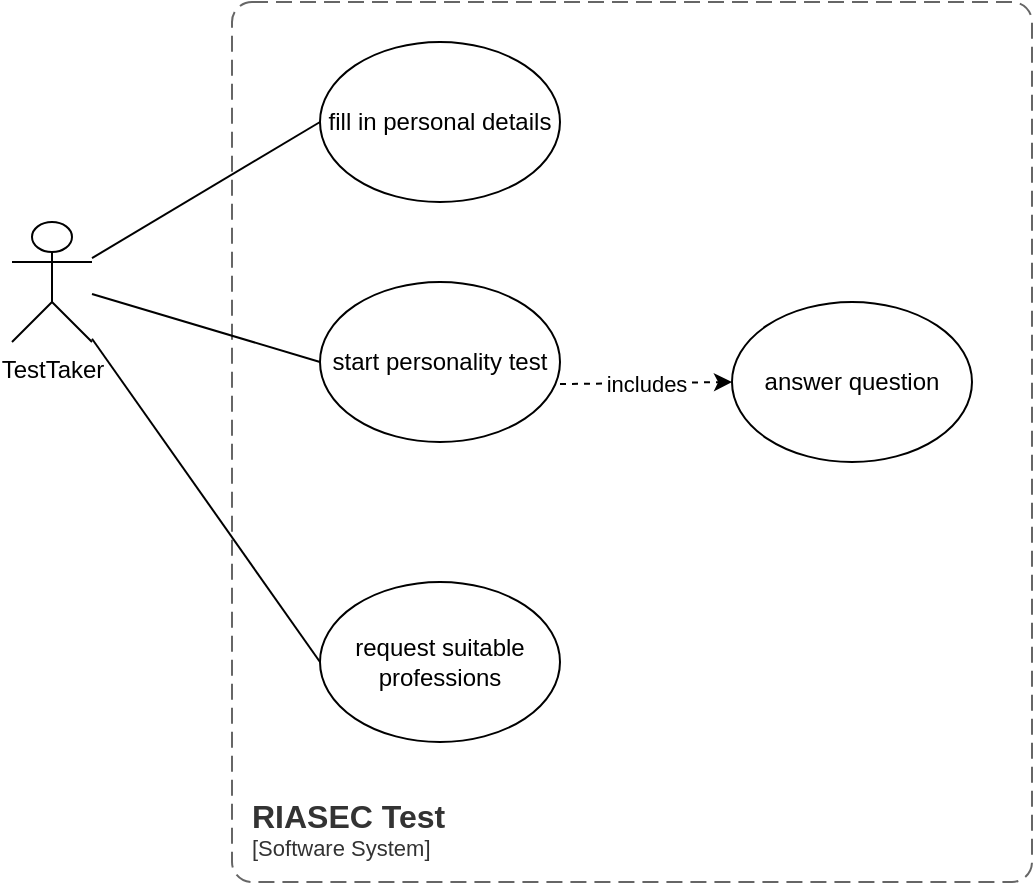 <mxfile version="21.2.6" type="device">
  <diagram name="Seite-1" id="0uur3mEKQhlQIUopSt0Y">
    <mxGraphModel dx="954" dy="650" grid="1" gridSize="10" guides="1" tooltips="1" connect="1" arrows="1" fold="1" page="1" pageScale="1" pageWidth="827" pageHeight="1169" math="0" shadow="0">
      <root>
        <mxCell id="0" />
        <mxCell id="1" parent="0" />
        <mxCell id="ncLUwEc0d5XYNatpZDxc-1" value="TestTaker" style="shape=umlActor;verticalLabelPosition=bottom;verticalAlign=top;html=1;outlineConnect=0;" parent="1" vertex="1">
          <mxGeometry x="140" y="140" width="40" height="60" as="geometry" />
        </mxCell>
        <object placeholders="1" c4Name="RIASEC Test" c4Type="SystemScopeBoundary" c4Application="Software System" label="&lt;font style=&quot;font-size: 16px&quot;&gt;&lt;b&gt;&lt;div style=&quot;text-align: left&quot;&gt;%c4Name%&lt;/div&gt;&lt;/b&gt;&lt;/font&gt;&lt;div style=&quot;text-align: left&quot;&gt;[%c4Application%]&lt;/div&gt;" id="ncLUwEc0d5XYNatpZDxc-8">
          <mxCell style="rounded=1;fontSize=11;whiteSpace=wrap;html=1;dashed=1;arcSize=20;fillColor=none;strokeColor=#666666;fontColor=#333333;labelBackgroundColor=none;align=left;verticalAlign=bottom;labelBorderColor=none;spacingTop=0;spacing=10;dashPattern=8 4;metaEdit=1;rotatable=0;perimeter=rectanglePerimeter;noLabel=0;labelPadding=0;allowArrows=0;connectable=0;expand=0;recursiveResize=0;editable=1;pointerEvents=0;absoluteArcSize=1;points=[[0.25,0,0],[0.5,0,0],[0.75,0,0],[1,0.25,0],[1,0.5,0],[1,0.75,0],[0.75,1,0],[0.5,1,0],[0.25,1,0],[0,0.75,0],[0,0.5,0],[0,0.25,0]];" parent="1" vertex="1">
            <mxGeometry x="250" y="30" width="400" height="440" as="geometry" />
          </mxCell>
        </object>
        <mxCell id="ncLUwEc0d5XYNatpZDxc-9" value="start personality test" style="ellipse;whiteSpace=wrap;html=1;" parent="1" vertex="1">
          <mxGeometry x="294" y="170" width="120" height="80" as="geometry" />
        </mxCell>
        <mxCell id="ncLUwEc0d5XYNatpZDxc-10" value="" style="endArrow=none;html=1;rounded=0;entryX=0;entryY=0.5;entryDx=0;entryDy=0;" parent="1" source="ncLUwEc0d5XYNatpZDxc-1" target="ncLUwEc0d5XYNatpZDxc-9" edge="1">
          <mxGeometry width="50" height="50" relative="1" as="geometry">
            <mxPoint x="340" y="330" as="sourcePoint" />
            <mxPoint x="390" y="280" as="targetPoint" />
          </mxGeometry>
        </mxCell>
        <mxCell id="ncLUwEc0d5XYNatpZDxc-11" value="answer question" style="ellipse;whiteSpace=wrap;html=1;" parent="1" vertex="1">
          <mxGeometry x="500" y="180" width="120" height="80" as="geometry" />
        </mxCell>
        <mxCell id="ncLUwEc0d5XYNatpZDxc-15" value="includes" style="endArrow=classic;html=1;rounded=0;dashed=1;entryX=0;entryY=0.5;entryDx=0;entryDy=0;exitX=1;exitY=0.638;exitDx=0;exitDy=0;exitPerimeter=0;" parent="1" source="ncLUwEc0d5XYNatpZDxc-9" target="ncLUwEc0d5XYNatpZDxc-11" edge="1">
          <mxGeometry width="50" height="50" relative="1" as="geometry">
            <mxPoint x="390" y="190" as="sourcePoint" />
            <mxPoint x="476" y="190" as="targetPoint" />
            <mxPoint as="offset" />
          </mxGeometry>
        </mxCell>
        <mxCell id="ncLUwEc0d5XYNatpZDxc-16" value="request suitable professions" style="ellipse;whiteSpace=wrap;html=1;" parent="1" vertex="1">
          <mxGeometry x="294" y="320" width="120" height="80" as="geometry" />
        </mxCell>
        <mxCell id="ncLUwEc0d5XYNatpZDxc-17" value="" style="endArrow=none;html=1;rounded=0;entryX=0;entryY=0.5;entryDx=0;entryDy=0;" parent="1" source="ncLUwEc0d5XYNatpZDxc-1" target="ncLUwEc0d5XYNatpZDxc-16" edge="1">
          <mxGeometry width="50" height="50" relative="1" as="geometry">
            <mxPoint x="210" y="270" as="sourcePoint" />
            <mxPoint x="260" y="220" as="targetPoint" />
          </mxGeometry>
        </mxCell>
        <mxCell id="ncLUwEc0d5XYNatpZDxc-21" value="fill in personal details" style="ellipse;whiteSpace=wrap;html=1;" parent="1" vertex="1">
          <mxGeometry x="294" y="50" width="120" height="80" as="geometry" />
        </mxCell>
        <mxCell id="ncLUwEc0d5XYNatpZDxc-22" value="" style="endArrow=none;html=1;rounded=0;entryX=0;entryY=0.5;entryDx=0;entryDy=0;" parent="1" source="ncLUwEc0d5XYNatpZDxc-1" target="ncLUwEc0d5XYNatpZDxc-21" edge="1">
          <mxGeometry width="50" height="50" relative="1" as="geometry">
            <mxPoint x="180" y="180" as="sourcePoint" />
            <mxPoint x="390" y="290" as="targetPoint" />
          </mxGeometry>
        </mxCell>
      </root>
    </mxGraphModel>
  </diagram>
</mxfile>
